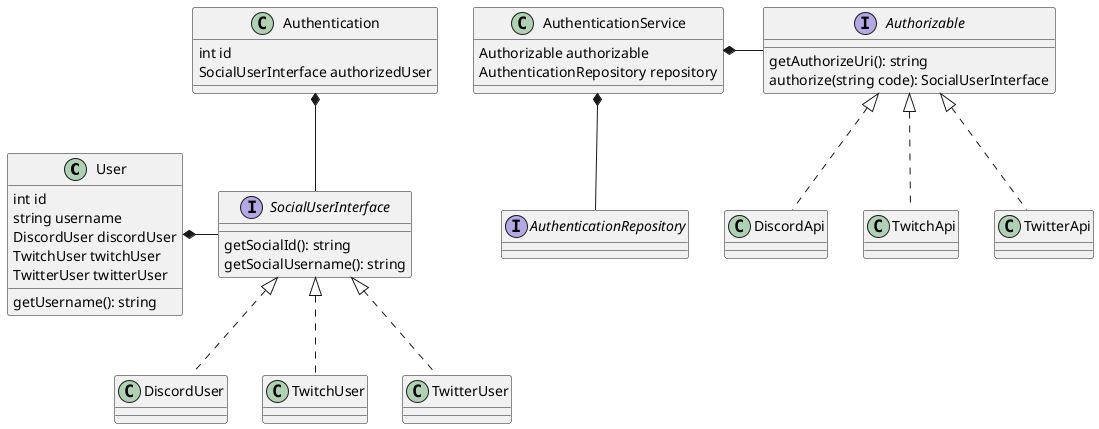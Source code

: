 @startuml authentication_class

class User {
    int id
    string username
    DiscordUser discordUser
    TwitchUser twitchUser
    TwitterUser twitterUser
    getUsername(): string
}

class Authentication {
    int id
    SocialUserInterface authorizedUser
}

interface SocialUserInterface {
    getSocialId(): string
    getSocialUsername(): string
}

User *- SocialUserInterface
Authentication *-- SocialUserInterface

SocialUserInterface <|.. DiscordUser
SocialUserInterface <|.. TwitchUser
SocialUserInterface <|.. TwitterUser

interface Authorizable {
    getAuthorizeUri(): string
    authorize(string code): SocialUserInterface
}

Authorizable <|.. DiscordApi
Authorizable <|.. TwitchApi
Authorizable <|.. TwitterApi

class AuthenticationService {
    Authorizable authorizable
    AuthenticationRepository repository
}

interface AuthenticationRepository

AuthenticationService *- Authorizable
AuthenticationService *-- AuthenticationRepository

@enduml